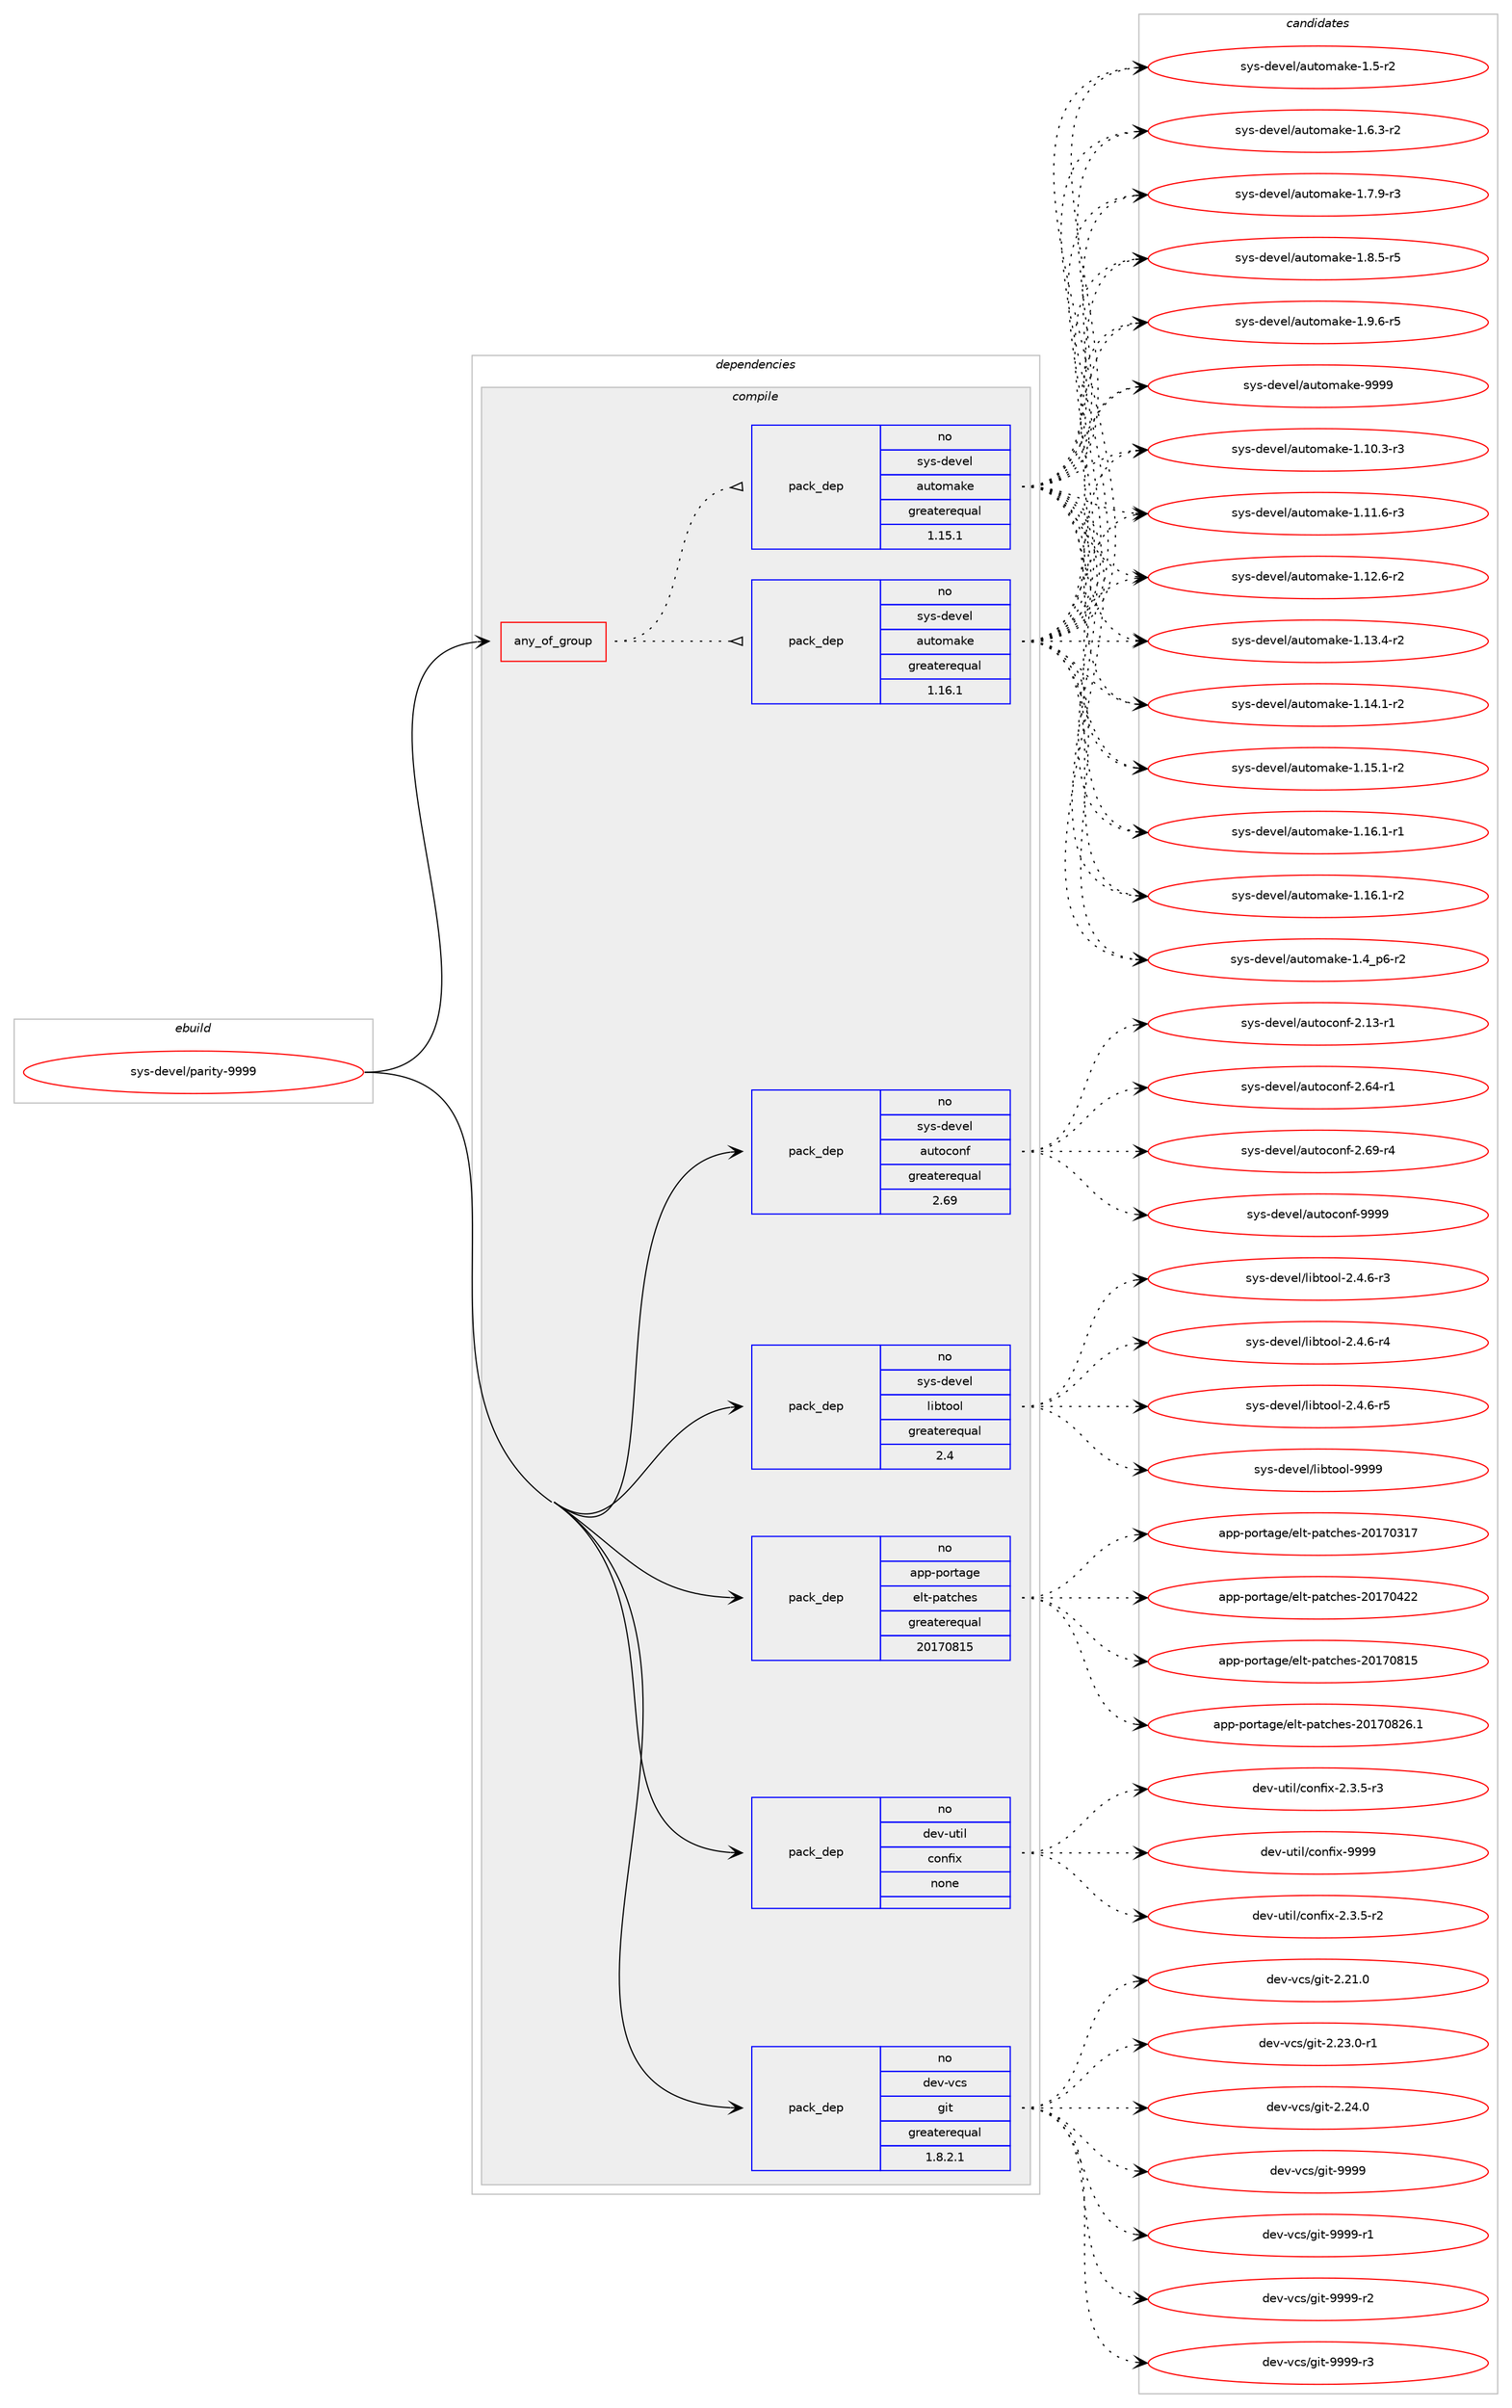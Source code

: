 digraph prolog {

# *************
# Graph options
# *************

newrank=true;
concentrate=true;
compound=true;
graph [rankdir=LR,fontname=Helvetica,fontsize=10,ranksep=1.5];#, ranksep=2.5, nodesep=0.2];
edge  [arrowhead=vee];
node  [fontname=Helvetica,fontsize=10];

# **********
# The ebuild
# **********

subgraph cluster_leftcol {
color=gray;
rank=same;
label=<<i>ebuild</i>>;
id [label="sys-devel/parity-9999", color=red, width=4, href="../sys-devel/parity-9999.svg"];
}

# ****************
# The dependencies
# ****************

subgraph cluster_midcol {
color=gray;
label=<<i>dependencies</i>>;
subgraph cluster_compile {
fillcolor="#eeeeee";
style=filled;
label=<<i>compile</i>>;
subgraph any15059 {
dependency890684 [label=<<TABLE BORDER="0" CELLBORDER="1" CELLSPACING="0" CELLPADDING="4"><TR><TD CELLPADDING="10">any_of_group</TD></TR></TABLE>>, shape=none, color=red];subgraph pack661003 {
dependency890685 [label=<<TABLE BORDER="0" CELLBORDER="1" CELLSPACING="0" CELLPADDING="4" WIDTH="220"><TR><TD ROWSPAN="6" CELLPADDING="30">pack_dep</TD></TR><TR><TD WIDTH="110">no</TD></TR><TR><TD>sys-devel</TD></TR><TR><TD>automake</TD></TR><TR><TD>greaterequal</TD></TR><TR><TD>1.16.1</TD></TR></TABLE>>, shape=none, color=blue];
}
dependency890684:e -> dependency890685:w [weight=20,style="dotted",arrowhead="oinv"];
subgraph pack661004 {
dependency890686 [label=<<TABLE BORDER="0" CELLBORDER="1" CELLSPACING="0" CELLPADDING="4" WIDTH="220"><TR><TD ROWSPAN="6" CELLPADDING="30">pack_dep</TD></TR><TR><TD WIDTH="110">no</TD></TR><TR><TD>sys-devel</TD></TR><TR><TD>automake</TD></TR><TR><TD>greaterequal</TD></TR><TR><TD>1.15.1</TD></TR></TABLE>>, shape=none, color=blue];
}
dependency890684:e -> dependency890686:w [weight=20,style="dotted",arrowhead="oinv"];
}
id:e -> dependency890684:w [weight=20,style="solid",arrowhead="vee"];
subgraph pack661005 {
dependency890687 [label=<<TABLE BORDER="0" CELLBORDER="1" CELLSPACING="0" CELLPADDING="4" WIDTH="220"><TR><TD ROWSPAN="6" CELLPADDING="30">pack_dep</TD></TR><TR><TD WIDTH="110">no</TD></TR><TR><TD>app-portage</TD></TR><TR><TD>elt-patches</TD></TR><TR><TD>greaterequal</TD></TR><TR><TD>20170815</TD></TR></TABLE>>, shape=none, color=blue];
}
id:e -> dependency890687:w [weight=20,style="solid",arrowhead="vee"];
subgraph pack661006 {
dependency890688 [label=<<TABLE BORDER="0" CELLBORDER="1" CELLSPACING="0" CELLPADDING="4" WIDTH="220"><TR><TD ROWSPAN="6" CELLPADDING="30">pack_dep</TD></TR><TR><TD WIDTH="110">no</TD></TR><TR><TD>dev-util</TD></TR><TR><TD>confix</TD></TR><TR><TD>none</TD></TR><TR><TD></TD></TR></TABLE>>, shape=none, color=blue];
}
id:e -> dependency890688:w [weight=20,style="solid",arrowhead="vee"];
subgraph pack661007 {
dependency890689 [label=<<TABLE BORDER="0" CELLBORDER="1" CELLSPACING="0" CELLPADDING="4" WIDTH="220"><TR><TD ROWSPAN="6" CELLPADDING="30">pack_dep</TD></TR><TR><TD WIDTH="110">no</TD></TR><TR><TD>dev-vcs</TD></TR><TR><TD>git</TD></TR><TR><TD>greaterequal</TD></TR><TR><TD>1.8.2.1</TD></TR></TABLE>>, shape=none, color=blue];
}
id:e -> dependency890689:w [weight=20,style="solid",arrowhead="vee"];
subgraph pack661008 {
dependency890690 [label=<<TABLE BORDER="0" CELLBORDER="1" CELLSPACING="0" CELLPADDING="4" WIDTH="220"><TR><TD ROWSPAN="6" CELLPADDING="30">pack_dep</TD></TR><TR><TD WIDTH="110">no</TD></TR><TR><TD>sys-devel</TD></TR><TR><TD>autoconf</TD></TR><TR><TD>greaterequal</TD></TR><TR><TD>2.69</TD></TR></TABLE>>, shape=none, color=blue];
}
id:e -> dependency890690:w [weight=20,style="solid",arrowhead="vee"];
subgraph pack661009 {
dependency890691 [label=<<TABLE BORDER="0" CELLBORDER="1" CELLSPACING="0" CELLPADDING="4" WIDTH="220"><TR><TD ROWSPAN="6" CELLPADDING="30">pack_dep</TD></TR><TR><TD WIDTH="110">no</TD></TR><TR><TD>sys-devel</TD></TR><TR><TD>libtool</TD></TR><TR><TD>greaterequal</TD></TR><TR><TD>2.4</TD></TR></TABLE>>, shape=none, color=blue];
}
id:e -> dependency890691:w [weight=20,style="solid",arrowhead="vee"];
}
subgraph cluster_compileandrun {
fillcolor="#eeeeee";
style=filled;
label=<<i>compile and run</i>>;
}
subgraph cluster_run {
fillcolor="#eeeeee";
style=filled;
label=<<i>run</i>>;
}
}

# **************
# The candidates
# **************

subgraph cluster_choices {
rank=same;
color=gray;
label=<<i>candidates</i>>;

subgraph choice661003 {
color=black;
nodesep=1;
choice11512111545100101118101108479711711611110997107101454946494846514511451 [label="sys-devel/automake-1.10.3-r3", color=red, width=4,href="../sys-devel/automake-1.10.3-r3.svg"];
choice11512111545100101118101108479711711611110997107101454946494946544511451 [label="sys-devel/automake-1.11.6-r3", color=red, width=4,href="../sys-devel/automake-1.11.6-r3.svg"];
choice11512111545100101118101108479711711611110997107101454946495046544511450 [label="sys-devel/automake-1.12.6-r2", color=red, width=4,href="../sys-devel/automake-1.12.6-r2.svg"];
choice11512111545100101118101108479711711611110997107101454946495146524511450 [label="sys-devel/automake-1.13.4-r2", color=red, width=4,href="../sys-devel/automake-1.13.4-r2.svg"];
choice11512111545100101118101108479711711611110997107101454946495246494511450 [label="sys-devel/automake-1.14.1-r2", color=red, width=4,href="../sys-devel/automake-1.14.1-r2.svg"];
choice11512111545100101118101108479711711611110997107101454946495346494511450 [label="sys-devel/automake-1.15.1-r2", color=red, width=4,href="../sys-devel/automake-1.15.1-r2.svg"];
choice11512111545100101118101108479711711611110997107101454946495446494511449 [label="sys-devel/automake-1.16.1-r1", color=red, width=4,href="../sys-devel/automake-1.16.1-r1.svg"];
choice11512111545100101118101108479711711611110997107101454946495446494511450 [label="sys-devel/automake-1.16.1-r2", color=red, width=4,href="../sys-devel/automake-1.16.1-r2.svg"];
choice115121115451001011181011084797117116111109971071014549465295112544511450 [label="sys-devel/automake-1.4_p6-r2", color=red, width=4,href="../sys-devel/automake-1.4_p6-r2.svg"];
choice11512111545100101118101108479711711611110997107101454946534511450 [label="sys-devel/automake-1.5-r2", color=red, width=4,href="../sys-devel/automake-1.5-r2.svg"];
choice115121115451001011181011084797117116111109971071014549465446514511450 [label="sys-devel/automake-1.6.3-r2", color=red, width=4,href="../sys-devel/automake-1.6.3-r2.svg"];
choice115121115451001011181011084797117116111109971071014549465546574511451 [label="sys-devel/automake-1.7.9-r3", color=red, width=4,href="../sys-devel/automake-1.7.9-r3.svg"];
choice115121115451001011181011084797117116111109971071014549465646534511453 [label="sys-devel/automake-1.8.5-r5", color=red, width=4,href="../sys-devel/automake-1.8.5-r5.svg"];
choice115121115451001011181011084797117116111109971071014549465746544511453 [label="sys-devel/automake-1.9.6-r5", color=red, width=4,href="../sys-devel/automake-1.9.6-r5.svg"];
choice115121115451001011181011084797117116111109971071014557575757 [label="sys-devel/automake-9999", color=red, width=4,href="../sys-devel/automake-9999.svg"];
dependency890685:e -> choice11512111545100101118101108479711711611110997107101454946494846514511451:w [style=dotted,weight="100"];
dependency890685:e -> choice11512111545100101118101108479711711611110997107101454946494946544511451:w [style=dotted,weight="100"];
dependency890685:e -> choice11512111545100101118101108479711711611110997107101454946495046544511450:w [style=dotted,weight="100"];
dependency890685:e -> choice11512111545100101118101108479711711611110997107101454946495146524511450:w [style=dotted,weight="100"];
dependency890685:e -> choice11512111545100101118101108479711711611110997107101454946495246494511450:w [style=dotted,weight="100"];
dependency890685:e -> choice11512111545100101118101108479711711611110997107101454946495346494511450:w [style=dotted,weight="100"];
dependency890685:e -> choice11512111545100101118101108479711711611110997107101454946495446494511449:w [style=dotted,weight="100"];
dependency890685:e -> choice11512111545100101118101108479711711611110997107101454946495446494511450:w [style=dotted,weight="100"];
dependency890685:e -> choice115121115451001011181011084797117116111109971071014549465295112544511450:w [style=dotted,weight="100"];
dependency890685:e -> choice11512111545100101118101108479711711611110997107101454946534511450:w [style=dotted,weight="100"];
dependency890685:e -> choice115121115451001011181011084797117116111109971071014549465446514511450:w [style=dotted,weight="100"];
dependency890685:e -> choice115121115451001011181011084797117116111109971071014549465546574511451:w [style=dotted,weight="100"];
dependency890685:e -> choice115121115451001011181011084797117116111109971071014549465646534511453:w [style=dotted,weight="100"];
dependency890685:e -> choice115121115451001011181011084797117116111109971071014549465746544511453:w [style=dotted,weight="100"];
dependency890685:e -> choice115121115451001011181011084797117116111109971071014557575757:w [style=dotted,weight="100"];
}
subgraph choice661004 {
color=black;
nodesep=1;
choice11512111545100101118101108479711711611110997107101454946494846514511451 [label="sys-devel/automake-1.10.3-r3", color=red, width=4,href="../sys-devel/automake-1.10.3-r3.svg"];
choice11512111545100101118101108479711711611110997107101454946494946544511451 [label="sys-devel/automake-1.11.6-r3", color=red, width=4,href="../sys-devel/automake-1.11.6-r3.svg"];
choice11512111545100101118101108479711711611110997107101454946495046544511450 [label="sys-devel/automake-1.12.6-r2", color=red, width=4,href="../sys-devel/automake-1.12.6-r2.svg"];
choice11512111545100101118101108479711711611110997107101454946495146524511450 [label="sys-devel/automake-1.13.4-r2", color=red, width=4,href="../sys-devel/automake-1.13.4-r2.svg"];
choice11512111545100101118101108479711711611110997107101454946495246494511450 [label="sys-devel/automake-1.14.1-r2", color=red, width=4,href="../sys-devel/automake-1.14.1-r2.svg"];
choice11512111545100101118101108479711711611110997107101454946495346494511450 [label="sys-devel/automake-1.15.1-r2", color=red, width=4,href="../sys-devel/automake-1.15.1-r2.svg"];
choice11512111545100101118101108479711711611110997107101454946495446494511449 [label="sys-devel/automake-1.16.1-r1", color=red, width=4,href="../sys-devel/automake-1.16.1-r1.svg"];
choice11512111545100101118101108479711711611110997107101454946495446494511450 [label="sys-devel/automake-1.16.1-r2", color=red, width=4,href="../sys-devel/automake-1.16.1-r2.svg"];
choice115121115451001011181011084797117116111109971071014549465295112544511450 [label="sys-devel/automake-1.4_p6-r2", color=red, width=4,href="../sys-devel/automake-1.4_p6-r2.svg"];
choice11512111545100101118101108479711711611110997107101454946534511450 [label="sys-devel/automake-1.5-r2", color=red, width=4,href="../sys-devel/automake-1.5-r2.svg"];
choice115121115451001011181011084797117116111109971071014549465446514511450 [label="sys-devel/automake-1.6.3-r2", color=red, width=4,href="../sys-devel/automake-1.6.3-r2.svg"];
choice115121115451001011181011084797117116111109971071014549465546574511451 [label="sys-devel/automake-1.7.9-r3", color=red, width=4,href="../sys-devel/automake-1.7.9-r3.svg"];
choice115121115451001011181011084797117116111109971071014549465646534511453 [label="sys-devel/automake-1.8.5-r5", color=red, width=4,href="../sys-devel/automake-1.8.5-r5.svg"];
choice115121115451001011181011084797117116111109971071014549465746544511453 [label="sys-devel/automake-1.9.6-r5", color=red, width=4,href="../sys-devel/automake-1.9.6-r5.svg"];
choice115121115451001011181011084797117116111109971071014557575757 [label="sys-devel/automake-9999", color=red, width=4,href="../sys-devel/automake-9999.svg"];
dependency890686:e -> choice11512111545100101118101108479711711611110997107101454946494846514511451:w [style=dotted,weight="100"];
dependency890686:e -> choice11512111545100101118101108479711711611110997107101454946494946544511451:w [style=dotted,weight="100"];
dependency890686:e -> choice11512111545100101118101108479711711611110997107101454946495046544511450:w [style=dotted,weight="100"];
dependency890686:e -> choice11512111545100101118101108479711711611110997107101454946495146524511450:w [style=dotted,weight="100"];
dependency890686:e -> choice11512111545100101118101108479711711611110997107101454946495246494511450:w [style=dotted,weight="100"];
dependency890686:e -> choice11512111545100101118101108479711711611110997107101454946495346494511450:w [style=dotted,weight="100"];
dependency890686:e -> choice11512111545100101118101108479711711611110997107101454946495446494511449:w [style=dotted,weight="100"];
dependency890686:e -> choice11512111545100101118101108479711711611110997107101454946495446494511450:w [style=dotted,weight="100"];
dependency890686:e -> choice115121115451001011181011084797117116111109971071014549465295112544511450:w [style=dotted,weight="100"];
dependency890686:e -> choice11512111545100101118101108479711711611110997107101454946534511450:w [style=dotted,weight="100"];
dependency890686:e -> choice115121115451001011181011084797117116111109971071014549465446514511450:w [style=dotted,weight="100"];
dependency890686:e -> choice115121115451001011181011084797117116111109971071014549465546574511451:w [style=dotted,weight="100"];
dependency890686:e -> choice115121115451001011181011084797117116111109971071014549465646534511453:w [style=dotted,weight="100"];
dependency890686:e -> choice115121115451001011181011084797117116111109971071014549465746544511453:w [style=dotted,weight="100"];
dependency890686:e -> choice115121115451001011181011084797117116111109971071014557575757:w [style=dotted,weight="100"];
}
subgraph choice661005 {
color=black;
nodesep=1;
choice97112112451121111141169710310147101108116451129711699104101115455048495548514955 [label="app-portage/elt-patches-20170317", color=red, width=4,href="../app-portage/elt-patches-20170317.svg"];
choice97112112451121111141169710310147101108116451129711699104101115455048495548525050 [label="app-portage/elt-patches-20170422", color=red, width=4,href="../app-portage/elt-patches-20170422.svg"];
choice97112112451121111141169710310147101108116451129711699104101115455048495548564953 [label="app-portage/elt-patches-20170815", color=red, width=4,href="../app-portage/elt-patches-20170815.svg"];
choice971121124511211111411697103101471011081164511297116991041011154550484955485650544649 [label="app-portage/elt-patches-20170826.1", color=red, width=4,href="../app-portage/elt-patches-20170826.1.svg"];
dependency890687:e -> choice97112112451121111141169710310147101108116451129711699104101115455048495548514955:w [style=dotted,weight="100"];
dependency890687:e -> choice97112112451121111141169710310147101108116451129711699104101115455048495548525050:w [style=dotted,weight="100"];
dependency890687:e -> choice97112112451121111141169710310147101108116451129711699104101115455048495548564953:w [style=dotted,weight="100"];
dependency890687:e -> choice971121124511211111411697103101471011081164511297116991041011154550484955485650544649:w [style=dotted,weight="100"];
}
subgraph choice661006 {
color=black;
nodesep=1;
choice1001011184511711610510847991111101021051204550465146534511450 [label="dev-util/confix-2.3.5-r2", color=red, width=4,href="../dev-util/confix-2.3.5-r2.svg"];
choice1001011184511711610510847991111101021051204550465146534511451 [label="dev-util/confix-2.3.5-r3", color=red, width=4,href="../dev-util/confix-2.3.5-r3.svg"];
choice1001011184511711610510847991111101021051204557575757 [label="dev-util/confix-9999", color=red, width=4,href="../dev-util/confix-9999.svg"];
dependency890688:e -> choice1001011184511711610510847991111101021051204550465146534511450:w [style=dotted,weight="100"];
dependency890688:e -> choice1001011184511711610510847991111101021051204550465146534511451:w [style=dotted,weight="100"];
dependency890688:e -> choice1001011184511711610510847991111101021051204557575757:w [style=dotted,weight="100"];
}
subgraph choice661007 {
color=black;
nodesep=1;
choice10010111845118991154710310511645504650494648 [label="dev-vcs/git-2.21.0", color=red, width=4,href="../dev-vcs/git-2.21.0.svg"];
choice100101118451189911547103105116455046505146484511449 [label="dev-vcs/git-2.23.0-r1", color=red, width=4,href="../dev-vcs/git-2.23.0-r1.svg"];
choice10010111845118991154710310511645504650524648 [label="dev-vcs/git-2.24.0", color=red, width=4,href="../dev-vcs/git-2.24.0.svg"];
choice1001011184511899115471031051164557575757 [label="dev-vcs/git-9999", color=red, width=4,href="../dev-vcs/git-9999.svg"];
choice10010111845118991154710310511645575757574511449 [label="dev-vcs/git-9999-r1", color=red, width=4,href="../dev-vcs/git-9999-r1.svg"];
choice10010111845118991154710310511645575757574511450 [label="dev-vcs/git-9999-r2", color=red, width=4,href="../dev-vcs/git-9999-r2.svg"];
choice10010111845118991154710310511645575757574511451 [label="dev-vcs/git-9999-r3", color=red, width=4,href="../dev-vcs/git-9999-r3.svg"];
dependency890689:e -> choice10010111845118991154710310511645504650494648:w [style=dotted,weight="100"];
dependency890689:e -> choice100101118451189911547103105116455046505146484511449:w [style=dotted,weight="100"];
dependency890689:e -> choice10010111845118991154710310511645504650524648:w [style=dotted,weight="100"];
dependency890689:e -> choice1001011184511899115471031051164557575757:w [style=dotted,weight="100"];
dependency890689:e -> choice10010111845118991154710310511645575757574511449:w [style=dotted,weight="100"];
dependency890689:e -> choice10010111845118991154710310511645575757574511450:w [style=dotted,weight="100"];
dependency890689:e -> choice10010111845118991154710310511645575757574511451:w [style=dotted,weight="100"];
}
subgraph choice661008 {
color=black;
nodesep=1;
choice1151211154510010111810110847971171161119911111010245504649514511449 [label="sys-devel/autoconf-2.13-r1", color=red, width=4,href="../sys-devel/autoconf-2.13-r1.svg"];
choice1151211154510010111810110847971171161119911111010245504654524511449 [label="sys-devel/autoconf-2.64-r1", color=red, width=4,href="../sys-devel/autoconf-2.64-r1.svg"];
choice1151211154510010111810110847971171161119911111010245504654574511452 [label="sys-devel/autoconf-2.69-r4", color=red, width=4,href="../sys-devel/autoconf-2.69-r4.svg"];
choice115121115451001011181011084797117116111991111101024557575757 [label="sys-devel/autoconf-9999", color=red, width=4,href="../sys-devel/autoconf-9999.svg"];
dependency890690:e -> choice1151211154510010111810110847971171161119911111010245504649514511449:w [style=dotted,weight="100"];
dependency890690:e -> choice1151211154510010111810110847971171161119911111010245504654524511449:w [style=dotted,weight="100"];
dependency890690:e -> choice1151211154510010111810110847971171161119911111010245504654574511452:w [style=dotted,weight="100"];
dependency890690:e -> choice115121115451001011181011084797117116111991111101024557575757:w [style=dotted,weight="100"];
}
subgraph choice661009 {
color=black;
nodesep=1;
choice1151211154510010111810110847108105981161111111084550465246544511451 [label="sys-devel/libtool-2.4.6-r3", color=red, width=4,href="../sys-devel/libtool-2.4.6-r3.svg"];
choice1151211154510010111810110847108105981161111111084550465246544511452 [label="sys-devel/libtool-2.4.6-r4", color=red, width=4,href="../sys-devel/libtool-2.4.6-r4.svg"];
choice1151211154510010111810110847108105981161111111084550465246544511453 [label="sys-devel/libtool-2.4.6-r5", color=red, width=4,href="../sys-devel/libtool-2.4.6-r5.svg"];
choice1151211154510010111810110847108105981161111111084557575757 [label="sys-devel/libtool-9999", color=red, width=4,href="../sys-devel/libtool-9999.svg"];
dependency890691:e -> choice1151211154510010111810110847108105981161111111084550465246544511451:w [style=dotted,weight="100"];
dependency890691:e -> choice1151211154510010111810110847108105981161111111084550465246544511452:w [style=dotted,weight="100"];
dependency890691:e -> choice1151211154510010111810110847108105981161111111084550465246544511453:w [style=dotted,weight="100"];
dependency890691:e -> choice1151211154510010111810110847108105981161111111084557575757:w [style=dotted,weight="100"];
}
}

}
